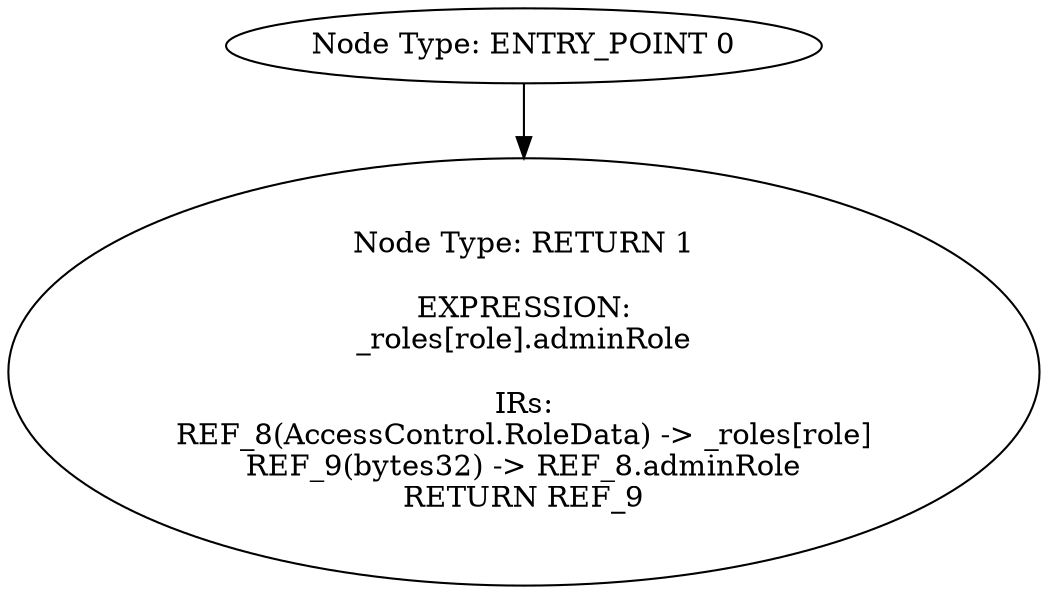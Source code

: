 digraph{
0[label="Node Type: ENTRY_POINT 0
"];
0->1;
1[label="Node Type: RETURN 1

EXPRESSION:
_roles[role].adminRole

IRs:
REF_8(AccessControl.RoleData) -> _roles[role]
REF_9(bytes32) -> REF_8.adminRole
RETURN REF_9"];
}
